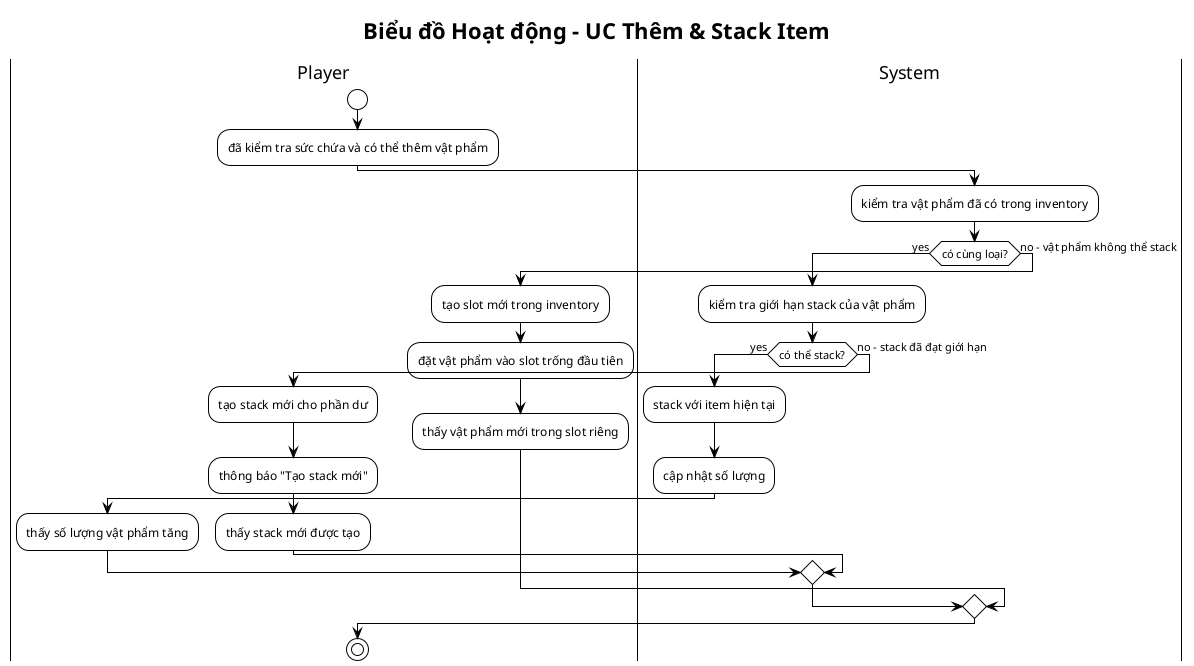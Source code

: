 @startuml Activity_UC3_Them_Stack_Item
!theme plain

title Biểu đồ Hoạt động - UC Thêm & Stack Item

|Player|
start
:đã kiểm tra sức chứa và có thể thêm vật phẩm;

|System|
:kiểm tra vật phẩm đã có trong inventory;

if (có cùng loại?) then (yes)
  :kiểm tra giới hạn stack của vật phẩm;
  
  if (có thể stack?) then (yes)
    :stack với item hiện tại;
    :cập nhật số lượng;
    
    |Player|
    :thấy số lượng vật phẩm tăng;
    
  else (no - stack đã đạt giới hạn)
    :tạo stack mới cho phần dư;
    :thông báo "Tạo stack mới";
    
    |Player|
    :thấy stack mới được tạo;
  endif
  
else (no - vật phẩm không thể stack)
  :tạo slot mới trong inventory;
  :đặt vật phẩm vào slot trống đầu tiên;
  
  |Player|
  :thấy vật phẩm mới trong slot riêng;
endif

stop

@enduml


